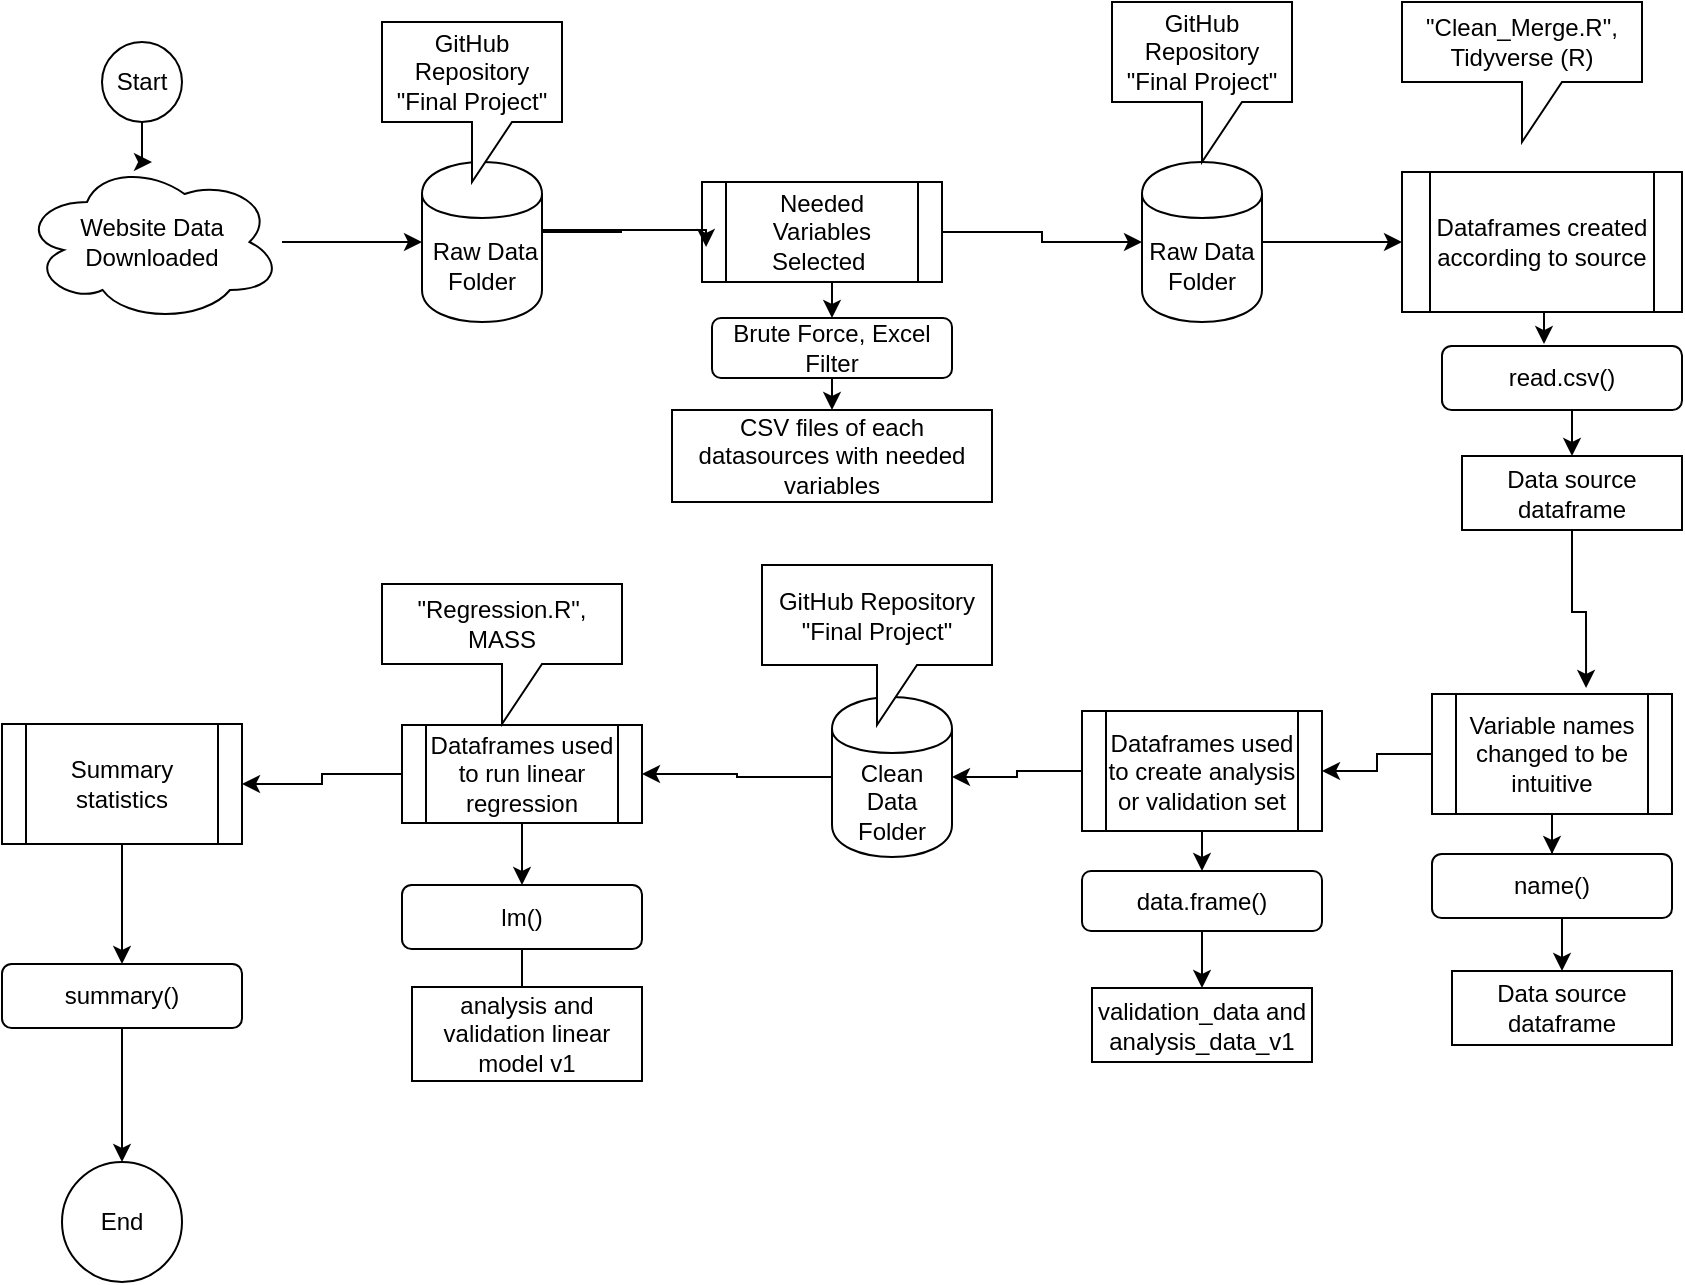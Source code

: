 <mxfile version="10.6.3" type="github"><diagram id="LnYgku69VUBFOBH3QbwH" name="Page-1"><mxGraphModel dx="840" dy="452" grid="1" gridSize="10" guides="1" tooltips="1" connect="1" arrows="1" fold="1" page="1" pageScale="1" pageWidth="850" pageHeight="1100" math="0" shadow="0"><root><mxCell id="0"/><mxCell id="1" parent="0"/><mxCell id="0VjmIFvnY-DouMtJAgC5-6" value="" style="edgeStyle=orthogonalEdgeStyle;rounded=0;orthogonalLoop=1;jettySize=auto;html=1;entryX=0;entryY=0.5;entryDx=0;entryDy=0;" edge="1" parent="1" source="nioIU450BLRlpSMpxyKL-1" target="nioIU450BLRlpSMpxyKL-2"><mxGeometry relative="1" as="geometry"><mxPoint x="230" y="115" as="targetPoint"/></mxGeometry></mxCell><mxCell id="nioIU450BLRlpSMpxyKL-1" value="Website Data&lt;br&gt;Downloaded&lt;br&gt;" style="ellipse;shape=cloud;whiteSpace=wrap;html=1;" parent="1" vertex="1"><mxGeometry x="20" y="90" width="130" height="80" as="geometry"/></mxCell><mxCell id="nioIU450BLRlpSMpxyKL-2" value="&amp;nbsp;Raw Data Folder" style="shape=cylinder;whiteSpace=wrap;html=1;boundedLbl=1;backgroundOutline=1;" parent="1" vertex="1"><mxGeometry x="220" y="90" width="60" height="80" as="geometry"/></mxCell><mxCell id="0VjmIFvnY-DouMtJAgC5-26" style="edgeStyle=orthogonalEdgeStyle;rounded=0;orthogonalLoop=1;jettySize=auto;html=1;exitX=1;exitY=0.5;exitDx=0;exitDy=0;entryX=0;entryY=0.5;entryDx=0;entryDy=0;" edge="1" parent="1" source="nioIU450BLRlpSMpxyKL-3" target="0VjmIFvnY-DouMtJAgC5-20"><mxGeometry relative="1" as="geometry"/></mxCell><mxCell id="0VjmIFvnY-DouMtJAgC5-35" style="edgeStyle=orthogonalEdgeStyle;rounded=0;orthogonalLoop=1;jettySize=auto;html=1;exitX=0.5;exitY=1;exitDx=0;exitDy=0;entryX=0.5;entryY=0;entryDx=0;entryDy=0;" edge="1" parent="1" source="nioIU450BLRlpSMpxyKL-3" target="0VjmIFvnY-DouMtJAgC5-34"><mxGeometry relative="1" as="geometry"/></mxCell><mxCell id="nioIU450BLRlpSMpxyKL-3" value="Needed Variables Selected&amp;nbsp;" style="shape=process;whiteSpace=wrap;html=1;backgroundOutline=1;" parent="1" vertex="1"><mxGeometry x="360" y="100" width="120" height="50" as="geometry"/></mxCell><mxCell id="0VjmIFvnY-DouMtJAgC5-40" style="edgeStyle=orthogonalEdgeStyle;rounded=0;orthogonalLoop=1;jettySize=auto;html=1;exitX=0.5;exitY=1;exitDx=0;exitDy=0;entryX=0.425;entryY=-0.031;entryDx=0;entryDy=0;entryPerimeter=0;" edge="1" parent="1" source="nioIU450BLRlpSMpxyKL-4" target="0VjmIFvnY-DouMtJAgC5-19"><mxGeometry relative="1" as="geometry"/></mxCell><mxCell id="nioIU450BLRlpSMpxyKL-4" value="Dataframes created according to source" style="shape=process;whiteSpace=wrap;html=1;backgroundOutline=1;" parent="1" vertex="1"><mxGeometry x="710" y="95" width="140" height="70" as="geometry"/></mxCell><mxCell id="0VjmIFvnY-DouMtJAgC5-50" style="edgeStyle=orthogonalEdgeStyle;rounded=0;orthogonalLoop=1;jettySize=auto;html=1;exitX=0.5;exitY=1;exitDx=0;exitDy=0;entryX=0.5;entryY=0;entryDx=0;entryDy=0;" edge="1" parent="1" source="0VjmIFvnY-DouMtJAgC5-1" target="0VjmIFvnY-DouMtJAgC5-49"><mxGeometry relative="1" as="geometry"/></mxCell><mxCell id="0VjmIFvnY-DouMtJAgC5-63" style="edgeStyle=orthogonalEdgeStyle;rounded=0;orthogonalLoop=1;jettySize=auto;html=1;exitX=0;exitY=0.5;exitDx=0;exitDy=0;entryX=1;entryY=0.5;entryDx=0;entryDy=0;" edge="1" parent="1" source="0VjmIFvnY-DouMtJAgC5-1" target="0VjmIFvnY-DouMtJAgC5-56"><mxGeometry relative="1" as="geometry"/></mxCell><mxCell id="0VjmIFvnY-DouMtJAgC5-1" value="Dataframes used to create analysis or validation set" style="shape=process;whiteSpace=wrap;html=1;backgroundOutline=1;" vertex="1" parent="1"><mxGeometry x="550" y="364.5" width="120" height="60" as="geometry"/></mxCell><mxCell id="0VjmIFvnY-DouMtJAgC5-47" style="edgeStyle=orthogonalEdgeStyle;rounded=0;orthogonalLoop=1;jettySize=auto;html=1;exitX=0.5;exitY=1;exitDx=0;exitDy=0;" edge="1" parent="1" source="0VjmIFvnY-DouMtJAgC5-2" target="0VjmIFvnY-DouMtJAgC5-46"><mxGeometry relative="1" as="geometry"/></mxCell><mxCell id="0VjmIFvnY-DouMtJAgC5-65" style="edgeStyle=orthogonalEdgeStyle;rounded=0;orthogonalLoop=1;jettySize=auto;html=1;exitX=0;exitY=0.5;exitDx=0;exitDy=0;" edge="1" parent="1" source="0VjmIFvnY-DouMtJAgC5-2" target="0VjmIFvnY-DouMtJAgC5-1"><mxGeometry relative="1" as="geometry"/></mxCell><mxCell id="0VjmIFvnY-DouMtJAgC5-2" value="Variable names changed to be intuitive" style="shape=process;whiteSpace=wrap;html=1;backgroundOutline=1;" vertex="1" parent="1"><mxGeometry x="725" y="356" width="120" height="60" as="geometry"/></mxCell><mxCell id="0VjmIFvnY-DouMtJAgC5-7" value="" style="edgeStyle=orthogonalEdgeStyle;rounded=0;orthogonalLoop=1;jettySize=auto;html=1;entryX=0.017;entryY=0.65;entryDx=0;entryDy=0;entryPerimeter=0;" edge="1" parent="1" target="nioIU450BLRlpSMpxyKL-3"><mxGeometry relative="1" as="geometry"><mxPoint x="320" y="125" as="sourcePoint"/><mxPoint x="430" y="125" as="targetPoint"/><Array as="points"><mxPoint x="280" y="125"/><mxPoint x="280" y="124"/></Array></mxGeometry></mxCell><mxCell id="0VjmIFvnY-DouMtJAgC5-14" value="" style="edgeStyle=orthogonalEdgeStyle;rounded=0;orthogonalLoop=1;jettySize=auto;html=1;" edge="1" parent="1" source="0VjmIFvnY-DouMtJAgC5-13" target="nioIU450BLRlpSMpxyKL-1"><mxGeometry relative="1" as="geometry"/></mxCell><mxCell id="0VjmIFvnY-DouMtJAgC5-13" value="Start" style="ellipse;whiteSpace=wrap;html=1;aspect=fixed;" vertex="1" parent="1"><mxGeometry x="60" y="30" width="40" height="40" as="geometry"/></mxCell><mxCell id="0VjmIFvnY-DouMtJAgC5-16" value="GitHub Repository &quot;Final Project&quot;" style="shape=callout;whiteSpace=wrap;html=1;perimeter=calloutPerimeter;" vertex="1" parent="1"><mxGeometry x="200" y="20" width="90" height="80" as="geometry"/></mxCell><mxCell id="0VjmIFvnY-DouMtJAgC5-18" value="&quot;Clean_Merge.R&quot;, Tidyverse (R)" style="shape=callout;whiteSpace=wrap;html=1;perimeter=calloutPerimeter;" vertex="1" parent="1"><mxGeometry x="710" y="10" width="120" height="70" as="geometry"/></mxCell><mxCell id="0VjmIFvnY-DouMtJAgC5-43" style="edgeStyle=orthogonalEdgeStyle;rounded=0;orthogonalLoop=1;jettySize=auto;html=1;exitX=0.5;exitY=1;exitDx=0;exitDy=0;entryX=0.5;entryY=0;entryDx=0;entryDy=0;" edge="1" parent="1" source="0VjmIFvnY-DouMtJAgC5-19" target="0VjmIFvnY-DouMtJAgC5-41"><mxGeometry relative="1" as="geometry"/></mxCell><mxCell id="0VjmIFvnY-DouMtJAgC5-19" value="read.csv()" style="rounded=1;whiteSpace=wrap;html=1;" vertex="1" parent="1"><mxGeometry x="730" y="182" width="120" height="32" as="geometry"/></mxCell><mxCell id="0VjmIFvnY-DouMtJAgC5-27" style="edgeStyle=orthogonalEdgeStyle;rounded=0;orthogonalLoop=1;jettySize=auto;html=1;exitX=1;exitY=0.5;exitDx=0;exitDy=0;entryX=0;entryY=0.5;entryDx=0;entryDy=0;" edge="1" parent="1" source="0VjmIFvnY-DouMtJAgC5-20" target="nioIU450BLRlpSMpxyKL-4"><mxGeometry relative="1" as="geometry"/></mxCell><mxCell id="0VjmIFvnY-DouMtJAgC5-20" value="Raw Data Folder" style="shape=cylinder;whiteSpace=wrap;html=1;boundedLbl=1;backgroundOutline=1;" vertex="1" parent="1"><mxGeometry x="580" y="90" width="60" height="80" as="geometry"/></mxCell><mxCell id="0VjmIFvnY-DouMtJAgC5-25" value="GitHub Repository &quot;Final Project&quot;" style="shape=callout;whiteSpace=wrap;html=1;perimeter=calloutPerimeter;" vertex="1" parent="1"><mxGeometry x="565" y="10" width="90" height="80" as="geometry"/></mxCell><mxCell id="0VjmIFvnY-DouMtJAgC5-28" value="CSV files of each datasources with needed variables" style="rounded=0;whiteSpace=wrap;html=1;" vertex="1" parent="1"><mxGeometry x="345" y="214" width="160" height="46" as="geometry"/></mxCell><mxCell id="0VjmIFvnY-DouMtJAgC5-37" style="edgeStyle=orthogonalEdgeStyle;rounded=0;orthogonalLoop=1;jettySize=auto;html=1;exitX=0.5;exitY=1;exitDx=0;exitDy=0;entryX=0.5;entryY=0;entryDx=0;entryDy=0;" edge="1" parent="1" source="0VjmIFvnY-DouMtJAgC5-34" target="0VjmIFvnY-DouMtJAgC5-28"><mxGeometry relative="1" as="geometry"/></mxCell><mxCell id="0VjmIFvnY-DouMtJAgC5-34" value="Brute Force, Excel Filter" style="rounded=1;whiteSpace=wrap;html=1;" vertex="1" parent="1"><mxGeometry x="365" y="168" width="120" height="30" as="geometry"/></mxCell><mxCell id="0VjmIFvnY-DouMtJAgC5-44" style="edgeStyle=orthogonalEdgeStyle;rounded=0;orthogonalLoop=1;jettySize=auto;html=1;exitX=0.5;exitY=1;exitDx=0;exitDy=0;entryX=0.642;entryY=-0.05;entryDx=0;entryDy=0;entryPerimeter=0;" edge="1" parent="1" source="0VjmIFvnY-DouMtJAgC5-41" target="0VjmIFvnY-DouMtJAgC5-2"><mxGeometry relative="1" as="geometry"/></mxCell><mxCell id="0VjmIFvnY-DouMtJAgC5-41" value="Data source dataframe" style="rounded=0;whiteSpace=wrap;html=1;" vertex="1" parent="1"><mxGeometry x="740" y="237" width="110" height="37" as="geometry"/></mxCell><mxCell id="0VjmIFvnY-DouMtJAgC5-45" value="Data source dataframe" style="rounded=0;whiteSpace=wrap;html=1;" vertex="1" parent="1"><mxGeometry x="735" y="494.5" width="110" height="37" as="geometry"/></mxCell><mxCell id="0VjmIFvnY-DouMtJAgC5-48" style="edgeStyle=orthogonalEdgeStyle;rounded=0;orthogonalLoop=1;jettySize=auto;html=1;exitX=0.5;exitY=1;exitDx=0;exitDy=0;entryX=0.5;entryY=0;entryDx=0;entryDy=0;" edge="1" parent="1" source="0VjmIFvnY-DouMtJAgC5-46" target="0VjmIFvnY-DouMtJAgC5-45"><mxGeometry relative="1" as="geometry"/></mxCell><mxCell id="0VjmIFvnY-DouMtJAgC5-46" value="name()" style="rounded=1;whiteSpace=wrap;html=1;" vertex="1" parent="1"><mxGeometry x="725" y="436" width="120" height="32" as="geometry"/></mxCell><mxCell id="0VjmIFvnY-DouMtJAgC5-54" style="edgeStyle=orthogonalEdgeStyle;rounded=0;orthogonalLoop=1;jettySize=auto;html=1;exitX=0.5;exitY=1;exitDx=0;exitDy=0;entryX=0.5;entryY=0;entryDx=0;entryDy=0;" edge="1" parent="1" source="0VjmIFvnY-DouMtJAgC5-49" target="0VjmIFvnY-DouMtJAgC5-51"><mxGeometry relative="1" as="geometry"/></mxCell><mxCell id="0VjmIFvnY-DouMtJAgC5-49" value="data.frame()" style="rounded=1;whiteSpace=wrap;html=1;" vertex="1" parent="1"><mxGeometry x="550" y="444.5" width="120" height="30" as="geometry"/></mxCell><mxCell id="0VjmIFvnY-DouMtJAgC5-51" value="validation_data and&lt;br&gt;analysis_data_v1&lt;br&gt;" style="rounded=0;whiteSpace=wrap;html=1;" vertex="1" parent="1"><mxGeometry x="555" y="503" width="110" height="37" as="geometry"/></mxCell><mxCell id="0VjmIFvnY-DouMtJAgC5-61" style="edgeStyle=orthogonalEdgeStyle;rounded=0;orthogonalLoop=1;jettySize=auto;html=1;exitX=0.5;exitY=1;exitDx=0;exitDy=0;entryX=0.5;entryY=0;entryDx=0;entryDy=0;" edge="1" parent="1" source="0VjmIFvnY-DouMtJAgC5-55" target="0VjmIFvnY-DouMtJAgC5-59"><mxGeometry relative="1" as="geometry"/></mxCell><mxCell id="0VjmIFvnY-DouMtJAgC5-70" style="edgeStyle=orthogonalEdgeStyle;rounded=0;orthogonalLoop=1;jettySize=auto;html=1;exitX=0;exitY=0.5;exitDx=0;exitDy=0;entryX=1;entryY=0.5;entryDx=0;entryDy=0;" edge="1" parent="1" source="0VjmIFvnY-DouMtJAgC5-55" target="0VjmIFvnY-DouMtJAgC5-66"><mxGeometry relative="1" as="geometry"/></mxCell><mxCell id="0VjmIFvnY-DouMtJAgC5-55" value="Dataframes used to run linear regression" style="shape=process;whiteSpace=wrap;html=1;backgroundOutline=1;" vertex="1" parent="1"><mxGeometry x="210" y="371.5" width="120" height="49" as="geometry"/></mxCell><mxCell id="0VjmIFvnY-DouMtJAgC5-64" style="edgeStyle=orthogonalEdgeStyle;rounded=0;orthogonalLoop=1;jettySize=auto;html=1;exitX=0;exitY=0.5;exitDx=0;exitDy=0;entryX=1;entryY=0.5;entryDx=0;entryDy=0;" edge="1" parent="1" source="0VjmIFvnY-DouMtJAgC5-56" target="0VjmIFvnY-DouMtJAgC5-55"><mxGeometry relative="1" as="geometry"/></mxCell><mxCell id="0VjmIFvnY-DouMtJAgC5-56" value="Clean Data Folder" style="shape=cylinder;whiteSpace=wrap;html=1;boundedLbl=1;backgroundOutline=1;" vertex="1" parent="1"><mxGeometry x="425" y="357.5" width="60" height="80" as="geometry"/></mxCell><mxCell id="0VjmIFvnY-DouMtJAgC5-57" value="GitHub Repository &quot;Final Project&quot;" style="shape=callout;whiteSpace=wrap;html=1;perimeter=calloutPerimeter;" vertex="1" parent="1"><mxGeometry x="390" y="291.5" width="115" height="80" as="geometry"/></mxCell><mxCell id="0VjmIFvnY-DouMtJAgC5-58" value="&quot;Regression.R&quot;, MASS" style="shape=callout;whiteSpace=wrap;html=1;perimeter=calloutPerimeter;" vertex="1" parent="1"><mxGeometry x="200" y="301" width="120" height="70" as="geometry"/></mxCell><mxCell id="0VjmIFvnY-DouMtJAgC5-62" style="edgeStyle=orthogonalEdgeStyle;rounded=0;orthogonalLoop=1;jettySize=auto;html=1;exitX=0.5;exitY=1;exitDx=0;exitDy=0;" edge="1" parent="1" source="0VjmIFvnY-DouMtJAgC5-59" target="0VjmIFvnY-DouMtJAgC5-60"><mxGeometry relative="1" as="geometry"/></mxCell><mxCell id="0VjmIFvnY-DouMtJAgC5-59" value="lm()" style="rounded=1;whiteSpace=wrap;html=1;" vertex="1" parent="1"><mxGeometry x="210" y="451.5" width="120" height="32" as="geometry"/></mxCell><mxCell id="0VjmIFvnY-DouMtJAgC5-60" value="analysis and validation linear model v1" style="rounded=0;whiteSpace=wrap;html=1;" vertex="1" parent="1"><mxGeometry x="215" y="502.5" width="115" height="47" as="geometry"/></mxCell><mxCell id="0VjmIFvnY-DouMtJAgC5-68" style="edgeStyle=orthogonalEdgeStyle;rounded=0;orthogonalLoop=1;jettySize=auto;html=1;exitX=0.5;exitY=1;exitDx=0;exitDy=0;" edge="1" parent="1" source="0VjmIFvnY-DouMtJAgC5-66" target="0VjmIFvnY-DouMtJAgC5-67"><mxGeometry relative="1" as="geometry"/></mxCell><mxCell id="0VjmIFvnY-DouMtJAgC5-66" value="Summary statistics" style="shape=process;whiteSpace=wrap;html=1;backgroundOutline=1;" vertex="1" parent="1"><mxGeometry x="10" y="371" width="120" height="60" as="geometry"/></mxCell><mxCell id="0VjmIFvnY-DouMtJAgC5-72" style="edgeStyle=orthogonalEdgeStyle;rounded=0;orthogonalLoop=1;jettySize=auto;html=1;exitX=0.5;exitY=1;exitDx=0;exitDy=0;entryX=0.5;entryY=0;entryDx=0;entryDy=0;" edge="1" parent="1" source="0VjmIFvnY-DouMtJAgC5-67" target="0VjmIFvnY-DouMtJAgC5-71"><mxGeometry relative="1" as="geometry"/></mxCell><mxCell id="0VjmIFvnY-DouMtJAgC5-67" value="summary()" style="rounded=1;whiteSpace=wrap;html=1;" vertex="1" parent="1"><mxGeometry x="10" y="491" width="120" height="32" as="geometry"/></mxCell><mxCell id="0VjmIFvnY-DouMtJAgC5-71" value="End" style="ellipse;whiteSpace=wrap;html=1;aspect=fixed;" vertex="1" parent="1"><mxGeometry x="40" y="590" width="60" height="60" as="geometry"/></mxCell></root></mxGraphModel></diagram></mxfile>